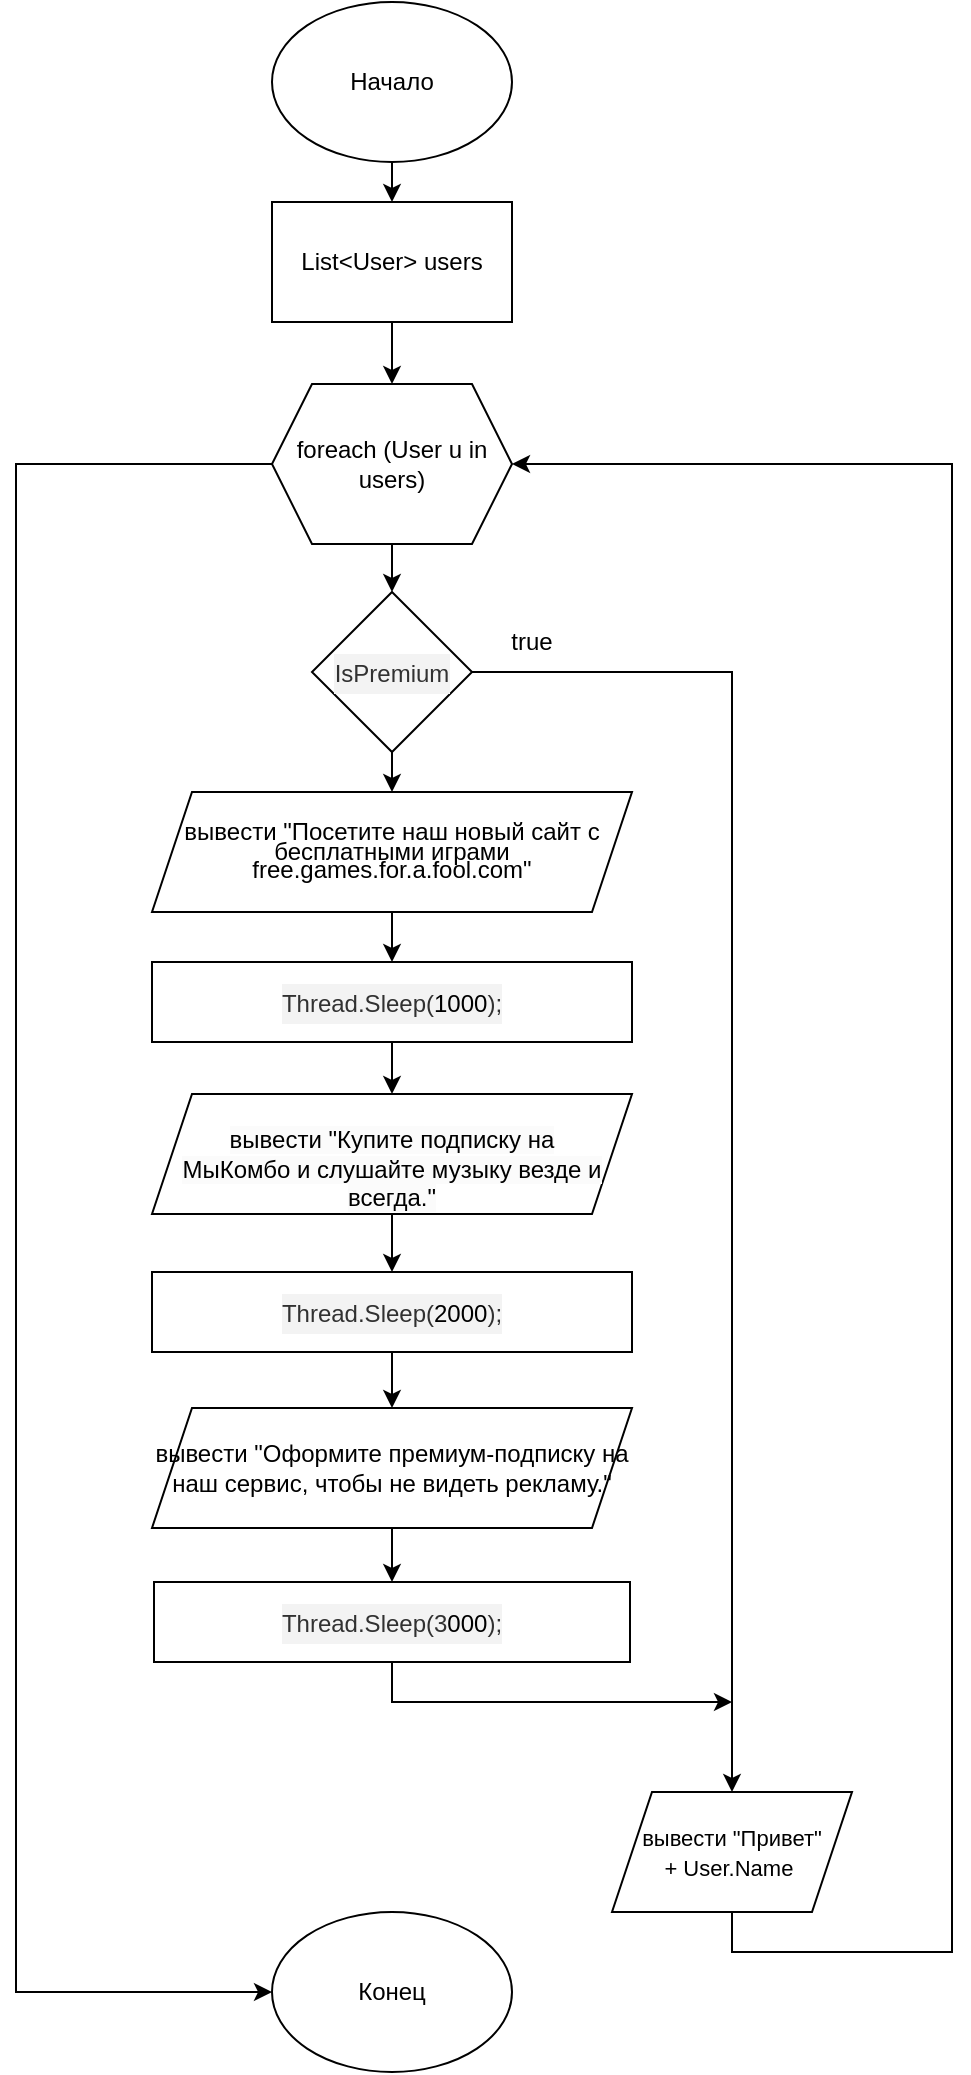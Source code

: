 <mxfile version="22.0.8" type="github">
  <diagram name="Страница — 1" id="NAEsJXjwoAxq_TkayWlY">
    <mxGraphModel dx="789" dy="469" grid="1" gridSize="10" guides="1" tooltips="1" connect="1" arrows="1" fold="1" page="1" pageScale="1" pageWidth="827" pageHeight="1169" math="0" shadow="0">
      <root>
        <mxCell id="0" />
        <mxCell id="1" parent="0" />
        <mxCell id="96d1Mz_iSO80LeRiibxX-14" style="edgeStyle=orthogonalEdgeStyle;rounded=0;orthogonalLoop=1;jettySize=auto;html=1;exitX=0.5;exitY=1;exitDx=0;exitDy=0;entryX=0.5;entryY=0;entryDx=0;entryDy=0;" parent="1" source="96d1Mz_iSO80LeRiibxX-1" target="96d1Mz_iSO80LeRiibxX-2" edge="1">
          <mxGeometry relative="1" as="geometry" />
        </mxCell>
        <mxCell id="96d1Mz_iSO80LeRiibxX-1" value="Начало" style="ellipse;whiteSpace=wrap;html=1;" parent="1" vertex="1">
          <mxGeometry x="320" y="15" width="120" height="80" as="geometry" />
        </mxCell>
        <mxCell id="96d1Mz_iSO80LeRiibxX-15" style="edgeStyle=orthogonalEdgeStyle;rounded=0;orthogonalLoop=1;jettySize=auto;html=1;exitX=0.5;exitY=1;exitDx=0;exitDy=0;entryX=0.5;entryY=0;entryDx=0;entryDy=0;" parent="1" source="96d1Mz_iSO80LeRiibxX-2" target="96d1Mz_iSO80LeRiibxX-17" edge="1">
          <mxGeometry relative="1" as="geometry">
            <mxPoint x="380" y="216" as="targetPoint" />
          </mxGeometry>
        </mxCell>
        <mxCell id="96d1Mz_iSO80LeRiibxX-2" value="List&amp;lt;User&amp;gt; users" style="rounded=0;whiteSpace=wrap;html=1;" parent="1" vertex="1">
          <mxGeometry x="320" y="115" width="120" height="60" as="geometry" />
        </mxCell>
        <mxCell id="96d1Mz_iSO80LeRiibxX-10" style="edgeStyle=orthogonalEdgeStyle;rounded=0;orthogonalLoop=1;jettySize=auto;html=1;exitX=1;exitY=0.5;exitDx=0;exitDy=0;" parent="1" source="96d1Mz_iSO80LeRiibxX-3" target="96d1Mz_iSO80LeRiibxX-8" edge="1">
          <mxGeometry relative="1" as="geometry" />
        </mxCell>
        <mxCell id="96d1Mz_iSO80LeRiibxX-11" style="edgeStyle=orthogonalEdgeStyle;rounded=0;orthogonalLoop=1;jettySize=auto;html=1;exitX=0.5;exitY=1;exitDx=0;exitDy=0;entryX=0.5;entryY=0;entryDx=0;entryDy=0;" parent="1" source="96d1Mz_iSO80LeRiibxX-3" target="96d1Mz_iSO80LeRiibxX-4" edge="1">
          <mxGeometry relative="1" as="geometry" />
        </mxCell>
        <mxCell id="96d1Mz_iSO80LeRiibxX-3" value="&lt;pre style=&quot;box-sizing: border-box; overflow-wrap: break-word; background: rgb(243, 243, 243); color: rgb(49, 49, 49); line-height: 20px; margin-top: 0px; margin-bottom: 0px; text-align: left;&quot; class=&quot;hljs language-csharp&quot;&gt;&lt;font face=&quot;Helvetica&quot; style=&quot;font-size: 12px;&quot;&gt;IsPremium&lt;/font&gt;&lt;/pre&gt;" style="rhombus;whiteSpace=wrap;html=1;" parent="1" vertex="1">
          <mxGeometry x="340" y="310" width="80" height="80" as="geometry" />
        </mxCell>
        <mxCell id="96d1Mz_iSO80LeRiibxX-12" style="edgeStyle=orthogonalEdgeStyle;rounded=0;orthogonalLoop=1;jettySize=auto;html=1;exitX=0.5;exitY=1;exitDx=0;exitDy=0;entryX=0.5;entryY=0;entryDx=0;entryDy=0;" parent="1" source="96d1Mz_iSO80LeRiibxX-4" edge="1" target="96d1Mz_iSO80LeRiibxX-23">
          <mxGeometry relative="1" as="geometry">
            <mxPoint x="380" y="550" as="targetPoint" />
          </mxGeometry>
        </mxCell>
        <mxCell id="96d1Mz_iSO80LeRiibxX-4" value="&lt;p style=&quot;box-sizing: border-box; overflow-wrap: break-word; background: rgb(243, 243, 243); color: rgb(49, 49, 49); line-height: 100%; margin-top: 0px; margin-bottom: 0px; text-align: left;&quot;&gt;&lt;/p&gt;&lt;p style=&quot;line-height: 80%;&quot;&gt;вывести&amp;nbsp;&quot;Посетите наш новый сайт с бесплатными&amp;nbsp;&lt;span style=&quot;background-color: initial;&quot;&gt;играми free.games.for.a.fool.com&quot;&lt;/span&gt;&lt;/p&gt;&lt;p&gt;&lt;/p&gt;" style="shape=parallelogram;perimeter=parallelogramPerimeter;whiteSpace=wrap;html=1;fixedSize=1;" parent="1" vertex="1">
          <mxGeometry x="260" y="410" width="240" height="60" as="geometry" />
        </mxCell>
        <mxCell id="96d1Mz_iSO80LeRiibxX-13" style="edgeStyle=orthogonalEdgeStyle;rounded=0;orthogonalLoop=1;jettySize=auto;html=1;exitX=0.5;exitY=1;exitDx=0;exitDy=0;entryX=0.5;entryY=0;entryDx=0;entryDy=0;" parent="1" source="96d1Mz_iSO80LeRiibxX-5" target="96d1Mz_iSO80LeRiibxX-24" edge="1">
          <mxGeometry relative="1" as="geometry" />
        </mxCell>
        <mxCell id="96d1Mz_iSO80LeRiibxX-5" value="&lt;br&gt;&lt;span style=&quot;color: rgb(0, 0, 0); font-family: Helvetica; font-size: 12px; font-style: normal; font-variant-ligatures: normal; font-variant-caps: normal; font-weight: 400; letter-spacing: normal; orphans: 2; text-align: center; text-indent: 0px; text-transform: none; widows: 2; word-spacing: 0px; -webkit-text-stroke-width: 0px; background-color: rgb(251, 251, 251); text-decoration-thickness: initial; text-decoration-style: initial; text-decoration-color: initial; float: none; display: inline !important;&quot;&gt;вывести&amp;nbsp;&quot;Купите подписку на &lt;br&gt;МыКомбо и слушайте музыку везде и всегда.&quot;&lt;br&gt;&lt;/span&gt;" style="shape=parallelogram;perimeter=parallelogramPerimeter;whiteSpace=wrap;html=1;fixedSize=1;" parent="1" vertex="1">
          <mxGeometry x="260" y="561" width="240" height="60" as="geometry" />
        </mxCell>
        <mxCell id="96d1Mz_iSO80LeRiibxX-16" style="edgeStyle=orthogonalEdgeStyle;rounded=0;orthogonalLoop=1;jettySize=auto;html=1;exitX=0.5;exitY=1;exitDx=0;exitDy=0;" parent="1" source="96d1Mz_iSO80LeRiibxX-26" edge="1">
          <mxGeometry relative="1" as="geometry">
            <mxPoint x="550" y="865" as="targetPoint" />
            <mxPoint x="370" y="850" as="sourcePoint" />
            <Array as="points">
              <mxPoint x="380" y="865" />
            </Array>
          </mxGeometry>
        </mxCell>
        <mxCell id="96d1Mz_iSO80LeRiibxX-27" style="edgeStyle=orthogonalEdgeStyle;rounded=0;orthogonalLoop=1;jettySize=auto;html=1;entryX=0.5;entryY=0;entryDx=0;entryDy=0;" parent="1" source="96d1Mz_iSO80LeRiibxX-6" target="96d1Mz_iSO80LeRiibxX-26" edge="1">
          <mxGeometry relative="1" as="geometry" />
        </mxCell>
        <mxCell id="96d1Mz_iSO80LeRiibxX-6" value="вывести&amp;nbsp;&quot;Оформите премиум-подписку на наш сервис, чтобы не видеть рекламу.&quot;" style="shape=parallelogram;perimeter=parallelogramPerimeter;whiteSpace=wrap;html=1;fixedSize=1;" parent="1" vertex="1">
          <mxGeometry x="260" y="718" width="240" height="60" as="geometry" />
        </mxCell>
        <mxCell id="96d1Mz_iSO80LeRiibxX-21" style="edgeStyle=orthogonalEdgeStyle;rounded=0;orthogonalLoop=1;jettySize=auto;html=1;entryX=1;entryY=0.5;entryDx=0;entryDy=0;exitX=0.5;exitY=1;exitDx=0;exitDy=0;" parent="1" source="96d1Mz_iSO80LeRiibxX-8" target="96d1Mz_iSO80LeRiibxX-17" edge="1">
          <mxGeometry relative="1" as="geometry">
            <mxPoint x="710" y="250" as="targetPoint" />
            <Array as="points">
              <mxPoint x="550" y="990" />
              <mxPoint x="660" y="990" />
              <mxPoint x="660" y="246" />
            </Array>
            <mxPoint x="550" y="990" as="sourcePoint" />
          </mxGeometry>
        </mxCell>
        <mxCell id="96d1Mz_iSO80LeRiibxX-8" value="&lt;font style=&quot;font-size: 11px;&quot;&gt;вывести &quot;Привет&quot;&lt;br&gt;+&amp;nbsp;User.Name&amp;nbsp;&lt;/font&gt;" style="shape=parallelogram;perimeter=parallelogramPerimeter;whiteSpace=wrap;html=1;fixedSize=1;" parent="1" vertex="1">
          <mxGeometry x="490" y="910" width="120" height="60" as="geometry" />
        </mxCell>
        <mxCell id="96d1Mz_iSO80LeRiibxX-18" style="edgeStyle=orthogonalEdgeStyle;rounded=0;orthogonalLoop=1;jettySize=auto;html=1;exitX=0;exitY=0.5;exitDx=0;exitDy=0;" parent="1" edge="1">
          <mxGeometry relative="1" as="geometry">
            <mxPoint x="320" y="1010" as="targetPoint" />
            <mxPoint x="321" y="246" as="sourcePoint" />
            <Array as="points">
              <mxPoint x="192" y="246" />
              <mxPoint x="192" y="1010" />
            </Array>
          </mxGeometry>
        </mxCell>
        <mxCell id="96d1Mz_iSO80LeRiibxX-20" style="edgeStyle=orthogonalEdgeStyle;rounded=0;orthogonalLoop=1;jettySize=auto;html=1;exitX=0.5;exitY=1;exitDx=0;exitDy=0;entryX=0.5;entryY=0;entryDx=0;entryDy=0;" parent="1" source="96d1Mz_iSO80LeRiibxX-17" target="96d1Mz_iSO80LeRiibxX-3" edge="1">
          <mxGeometry relative="1" as="geometry" />
        </mxCell>
        <mxCell id="96d1Mz_iSO80LeRiibxX-17" value="foreach (User u in users)" style="shape=hexagon;perimeter=hexagonPerimeter2;whiteSpace=wrap;html=1;fixedSize=1;" parent="1" vertex="1">
          <mxGeometry x="320" y="206" width="120" height="80" as="geometry" />
        </mxCell>
        <mxCell id="96d1Mz_iSO80LeRiibxX-19" value="Конец" style="ellipse;whiteSpace=wrap;html=1;" parent="1" vertex="1">
          <mxGeometry x="320" y="970" width="120" height="80" as="geometry" />
        </mxCell>
        <mxCell id="sqeIfSLakyZ-r_d9Zfx7-3" style="edgeStyle=orthogonalEdgeStyle;rounded=0;orthogonalLoop=1;jettySize=auto;html=1;exitX=0.5;exitY=1;exitDx=0;exitDy=0;entryX=0.5;entryY=0;entryDx=0;entryDy=0;" edge="1" parent="1" source="96d1Mz_iSO80LeRiibxX-23" target="96d1Mz_iSO80LeRiibxX-5">
          <mxGeometry relative="1" as="geometry" />
        </mxCell>
        <mxCell id="96d1Mz_iSO80LeRiibxX-23" value="&lt;pre style=&quot;box-sizing: border-box; overflow-wrap: break-word; background: rgb(243, 243, 243); line-height: 20px; margin-top: 0px; margin-bottom: 0px; text-align: left;&quot; class=&quot;hljs language-scss&quot;&gt;&lt;font style=&quot;font-size: 12px;&quot; face=&quot;Helvetica&quot;&gt;&lt;font color=&quot;#313131&quot;&gt;Thread.Sleep(&lt;/font&gt;&lt;span style=&quot;box-sizing: border-box; font-style: inherit; font-variant: inherit; font-weight: inherit; font-stretch: inherit; font-size: inherit; line-height: 1.4em; font-optical-sizing: inherit; font-kerning: inherit; font-feature-settings: inherit; font-variation-settings: inherit;&quot; class=&quot;hljs-number&quot;&gt;1000&lt;/span&gt;&lt;font color=&quot;#313131&quot;&gt;);&lt;/font&gt;&lt;/font&gt;&lt;/pre&gt;" style="rounded=0;whiteSpace=wrap;html=1;" parent="1" vertex="1">
          <mxGeometry x="260" y="495" width="240" height="40" as="geometry" />
        </mxCell>
        <mxCell id="96d1Mz_iSO80LeRiibxX-25" style="edgeStyle=orthogonalEdgeStyle;rounded=0;orthogonalLoop=1;jettySize=auto;html=1;exitX=0.5;exitY=1;exitDx=0;exitDy=0;entryX=0.5;entryY=0;entryDx=0;entryDy=0;" parent="1" source="96d1Mz_iSO80LeRiibxX-24" target="96d1Mz_iSO80LeRiibxX-6" edge="1">
          <mxGeometry relative="1" as="geometry" />
        </mxCell>
        <mxCell id="96d1Mz_iSO80LeRiibxX-24" value="&lt;pre style=&quot;box-sizing: border-box; overflow-wrap: break-word; background: rgb(243, 243, 243); line-height: 20px; margin-top: 0px; margin-bottom: 0px; text-align: left;&quot; class=&quot;hljs language-scss&quot;&gt;&lt;font style=&quot;font-size: 12px;&quot; face=&quot;Helvetica&quot;&gt;&lt;font color=&quot;#313131&quot;&gt;Thread.Sleep(&lt;/font&gt;&lt;span style=&quot;box-sizing: border-box; font-style: inherit; font-variant: inherit; font-weight: inherit; font-stretch: inherit; font-size: inherit; line-height: 1.4em; font-optical-sizing: inherit; font-kerning: inherit; font-feature-settings: inherit; font-variation-settings: inherit;&quot; class=&quot;hljs-number&quot;&gt;2000&lt;/span&gt;&lt;font color=&quot;#313131&quot;&gt;);&lt;/font&gt;&lt;/font&gt;&lt;/pre&gt;" style="rounded=0;whiteSpace=wrap;html=1;" parent="1" vertex="1">
          <mxGeometry x="260" y="650" width="240" height="40" as="geometry" />
        </mxCell>
        <mxCell id="96d1Mz_iSO80LeRiibxX-26" value="&lt;pre style=&quot;box-sizing: border-box; overflow-wrap: break-word; background: rgb(243, 243, 243); line-height: 20px; margin-top: 0px; margin-bottom: 0px; text-align: left;&quot; class=&quot;hljs language-scss&quot;&gt;&lt;font style=&quot;font-size: 12px;&quot; face=&quot;Helvetica&quot;&gt;&lt;font color=&quot;#313131&quot;&gt;Thread.Sleep(3&lt;/font&gt;&lt;span style=&quot;box-sizing: border-box; font-style: inherit; font-variant: inherit; font-weight: inherit; font-stretch: inherit; font-size: inherit; line-height: 1.4em; font-optical-sizing: inherit; font-kerning: inherit; font-feature-settings: inherit; font-variation-settings: inherit;&quot; class=&quot;hljs-number&quot;&gt;000&lt;/span&gt;&lt;font color=&quot;#313131&quot;&gt;);&lt;/font&gt;&lt;/font&gt;&lt;/pre&gt;" style="rounded=0;whiteSpace=wrap;html=1;" parent="1" vertex="1">
          <mxGeometry x="261" y="805" width="238" height="40" as="geometry" />
        </mxCell>
        <mxCell id="sqeIfSLakyZ-r_d9Zfx7-1" value="true" style="text;html=1;strokeColor=none;fillColor=none;align=center;verticalAlign=middle;whiteSpace=wrap;rounded=0;" vertex="1" parent="1">
          <mxGeometry x="420" y="320" width="60" height="30" as="geometry" />
        </mxCell>
      </root>
    </mxGraphModel>
  </diagram>
</mxfile>
